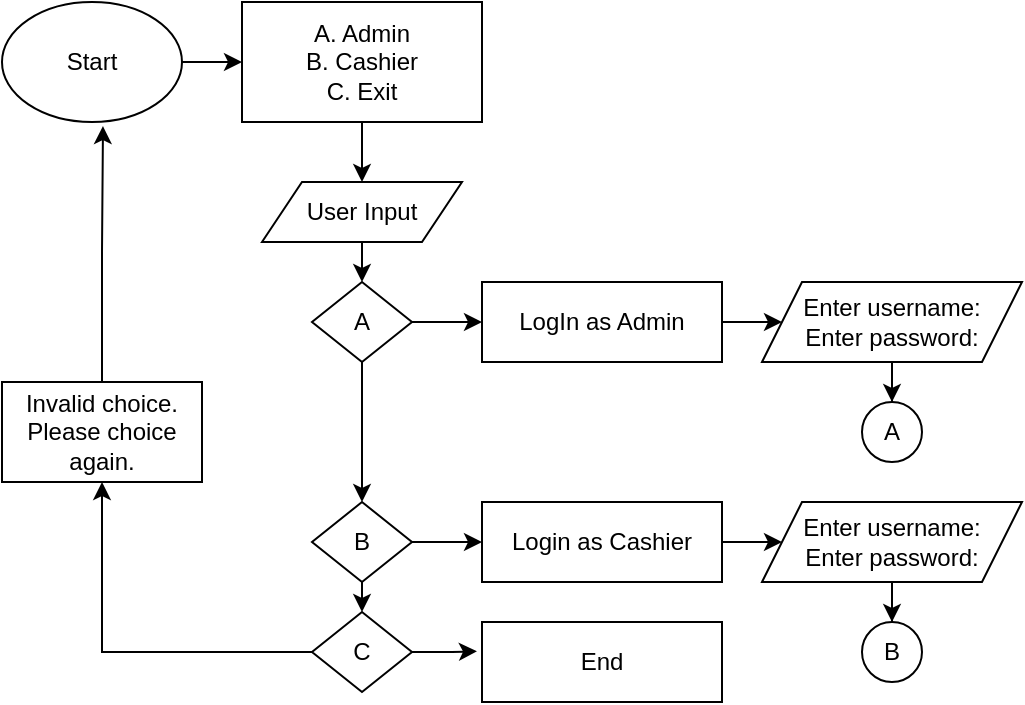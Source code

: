 <mxfile version="21.4.0" type="github" pages="2">
  <diagram name="Page-1" id="m_eHH-MSu-GWOYVyZyrK">
    <mxGraphModel dx="875" dy="484" grid="1" gridSize="10" guides="1" tooltips="1" connect="1" arrows="1" fold="1" page="1" pageScale="1" pageWidth="850" pageHeight="1100" math="0" shadow="0">
      <root>
        <mxCell id="0" />
        <mxCell id="1" parent="0" />
        <mxCell id="VqPdeJ8BtHs-usk4Ci6Z-1" value="Start" style="ellipse;whiteSpace=wrap;html=1;" vertex="1" parent="1">
          <mxGeometry x="20" y="20" width="90" height="60" as="geometry" />
        </mxCell>
        <mxCell id="VqPdeJ8BtHs-usk4Ci6Z-2" value="" style="endArrow=classic;html=1;rounded=0;exitX=1;exitY=0.5;exitDx=0;exitDy=0;" edge="1" parent="1" source="VqPdeJ8BtHs-usk4Ci6Z-1">
          <mxGeometry width="50" height="50" relative="1" as="geometry">
            <mxPoint x="400" y="250" as="sourcePoint" />
            <mxPoint x="140" y="50" as="targetPoint" />
          </mxGeometry>
        </mxCell>
        <mxCell id="VqPdeJ8BtHs-usk4Ci6Z-3" value="A. Admin&lt;br&gt;B. Cashier&lt;br&gt;C. Exit" style="rounded=0;whiteSpace=wrap;html=1;" vertex="1" parent="1">
          <mxGeometry x="140" y="20" width="120" height="60" as="geometry" />
        </mxCell>
        <mxCell id="VqPdeJ8BtHs-usk4Ci6Z-4" value="A" style="rhombus;whiteSpace=wrap;html=1;" vertex="1" parent="1">
          <mxGeometry x="175" y="160" width="50" height="40" as="geometry" />
        </mxCell>
        <mxCell id="VqPdeJ8BtHs-usk4Ci6Z-5" value="B" style="rhombus;whiteSpace=wrap;html=1;" vertex="1" parent="1">
          <mxGeometry x="175" y="270" width="50" height="40" as="geometry" />
        </mxCell>
        <mxCell id="ABrFuW5U9atmz_qEo_-1-21" style="edgeStyle=orthogonalEdgeStyle;rounded=0;orthogonalLoop=1;jettySize=auto;html=1;entryX=-0.021;entryY=0.366;entryDx=0;entryDy=0;entryPerimeter=0;" edge="1" parent="1" source="VqPdeJ8BtHs-usk4Ci6Z-6" target="ABrFuW5U9atmz_qEo_-1-20">
          <mxGeometry relative="1" as="geometry" />
        </mxCell>
        <mxCell id="ABrFuW5U9atmz_qEo_-1-23" style="edgeStyle=orthogonalEdgeStyle;rounded=0;orthogonalLoop=1;jettySize=auto;html=1;entryX=0.5;entryY=1;entryDx=0;entryDy=0;" edge="1" parent="1" source="VqPdeJ8BtHs-usk4Ci6Z-6" target="ABrFuW5U9atmz_qEo_-1-22">
          <mxGeometry relative="1" as="geometry" />
        </mxCell>
        <mxCell id="VqPdeJ8BtHs-usk4Ci6Z-6" value="C" style="rhombus;whiteSpace=wrap;html=1;" vertex="1" parent="1">
          <mxGeometry x="175" y="325" width="50" height="40" as="geometry" />
        </mxCell>
        <mxCell id="VqPdeJ8BtHs-usk4Ci6Z-8" value="" style="endArrow=classic;html=1;rounded=0;exitX=0.5;exitY=1;exitDx=0;exitDy=0;entryX=0.5;entryY=0;entryDx=0;entryDy=0;" edge="1" parent="1" source="VqPdeJ8BtHs-usk4Ci6Z-12" target="VqPdeJ8BtHs-usk4Ci6Z-4">
          <mxGeometry width="50" height="50" relative="1" as="geometry">
            <mxPoint x="120" y="60" as="sourcePoint" />
            <mxPoint x="150" y="60" as="targetPoint" />
          </mxGeometry>
        </mxCell>
        <mxCell id="VqPdeJ8BtHs-usk4Ci6Z-9" value="" style="endArrow=classic;html=1;rounded=0;exitX=0.5;exitY=1;exitDx=0;exitDy=0;entryX=0.5;entryY=0;entryDx=0;entryDy=0;" edge="1" parent="1" source="VqPdeJ8BtHs-usk4Ci6Z-4" target="VqPdeJ8BtHs-usk4Ci6Z-5">
          <mxGeometry width="50" height="50" relative="1" as="geometry">
            <mxPoint x="210" y="90" as="sourcePoint" />
            <mxPoint x="210" y="120" as="targetPoint" />
          </mxGeometry>
        </mxCell>
        <mxCell id="VqPdeJ8BtHs-usk4Ci6Z-10" value="" style="endArrow=classic;html=1;rounded=0;exitX=0.5;exitY=1;exitDx=0;exitDy=0;entryX=0.5;entryY=0;entryDx=0;entryDy=0;" edge="1" parent="1" source="VqPdeJ8BtHs-usk4Ci6Z-5" target="VqPdeJ8BtHs-usk4Ci6Z-6">
          <mxGeometry width="50" height="50" relative="1" as="geometry">
            <mxPoint x="210" y="160" as="sourcePoint" />
            <mxPoint x="210" y="180" as="targetPoint" />
          </mxGeometry>
        </mxCell>
        <mxCell id="VqPdeJ8BtHs-usk4Ci6Z-11" style="edgeStyle=orthogonalEdgeStyle;rounded=0;orthogonalLoop=1;jettySize=auto;html=1;exitX=0.5;exitY=1;exitDx=0;exitDy=0;" edge="1" parent="1" source="VqPdeJ8BtHs-usk4Ci6Z-5" target="VqPdeJ8BtHs-usk4Ci6Z-5">
          <mxGeometry relative="1" as="geometry" />
        </mxCell>
        <mxCell id="VqPdeJ8BtHs-usk4Ci6Z-13" value="" style="endArrow=classic;html=1;rounded=0;exitX=0.5;exitY=1;exitDx=0;exitDy=0;entryX=0.5;entryY=0;entryDx=0;entryDy=0;" edge="1" parent="1" source="VqPdeJ8BtHs-usk4Ci6Z-3" target="VqPdeJ8BtHs-usk4Ci6Z-12">
          <mxGeometry width="50" height="50" relative="1" as="geometry">
            <mxPoint x="200" y="80" as="sourcePoint" />
            <mxPoint x="200" y="170" as="targetPoint" />
          </mxGeometry>
        </mxCell>
        <mxCell id="VqPdeJ8BtHs-usk4Ci6Z-12" value="User Input" style="shape=parallelogram;perimeter=parallelogramPerimeter;whiteSpace=wrap;html=1;fixedSize=1;" vertex="1" parent="1">
          <mxGeometry x="150" y="110" width="100" height="30" as="geometry" />
        </mxCell>
        <mxCell id="ABrFuW5U9atmz_qEo_-1-18" style="edgeStyle=orthogonalEdgeStyle;rounded=0;orthogonalLoop=1;jettySize=auto;html=1;" edge="1" parent="1" source="VqPdeJ8BtHs-usk4Ci6Z-14" target="ABrFuW5U9atmz_qEo_-1-3">
          <mxGeometry relative="1" as="geometry" />
        </mxCell>
        <mxCell id="VqPdeJ8BtHs-usk4Ci6Z-14" value="LogIn as Admin" style="rounded=0;whiteSpace=wrap;html=1;" vertex="1" parent="1">
          <mxGeometry x="260" y="160" width="120" height="40" as="geometry" />
        </mxCell>
        <mxCell id="ABrFuW5U9atmz_qEo_-1-17" style="edgeStyle=orthogonalEdgeStyle;rounded=0;orthogonalLoop=1;jettySize=auto;html=1;entryX=0;entryY=0.5;entryDx=0;entryDy=0;" edge="1" parent="1" source="VqPdeJ8BtHs-usk4Ci6Z-16" target="ABrFuW5U9atmz_qEo_-1-4">
          <mxGeometry relative="1" as="geometry" />
        </mxCell>
        <mxCell id="VqPdeJ8BtHs-usk4Ci6Z-16" value="Login as Cashier" style="rounded=0;whiteSpace=wrap;html=1;" vertex="1" parent="1">
          <mxGeometry x="260" y="270" width="120" height="40" as="geometry" />
        </mxCell>
        <mxCell id="ABrFuW5U9atmz_qEo_-1-1" value="" style="endArrow=classic;html=1;rounded=0;exitX=1;exitY=0.5;exitDx=0;exitDy=0;entryX=0;entryY=0.5;entryDx=0;entryDy=0;" edge="1" parent="1" source="VqPdeJ8BtHs-usk4Ci6Z-4" target="VqPdeJ8BtHs-usk4Ci6Z-14">
          <mxGeometry width="50" height="50" relative="1" as="geometry">
            <mxPoint x="230" y="190" as="sourcePoint" />
            <mxPoint x="280" y="140" as="targetPoint" />
          </mxGeometry>
        </mxCell>
        <mxCell id="ABrFuW5U9atmz_qEo_-1-2" value="" style="endArrow=classic;html=1;rounded=0;exitX=1;exitY=0.5;exitDx=0;exitDy=0;entryX=0;entryY=0.5;entryDx=0;entryDy=0;" edge="1" parent="1" source="VqPdeJ8BtHs-usk4Ci6Z-5" target="VqPdeJ8BtHs-usk4Ci6Z-16">
          <mxGeometry width="50" height="50" relative="1" as="geometry">
            <mxPoint x="235" y="190" as="sourcePoint" />
            <mxPoint x="280" y="190" as="targetPoint" />
          </mxGeometry>
        </mxCell>
        <mxCell id="ABrFuW5U9atmz_qEo_-1-7" value="" style="edgeStyle=orthogonalEdgeStyle;rounded=0;orthogonalLoop=1;jettySize=auto;html=1;" edge="1" parent="1" source="ABrFuW5U9atmz_qEo_-1-3" target="ABrFuW5U9atmz_qEo_-1-5">
          <mxGeometry relative="1" as="geometry" />
        </mxCell>
        <mxCell id="ABrFuW5U9atmz_qEo_-1-3" value="Enter username:&lt;br&gt;Enter password:" style="shape=parallelogram;perimeter=parallelogramPerimeter;whiteSpace=wrap;html=1;fixedSize=1;" vertex="1" parent="1">
          <mxGeometry x="400" y="160" width="130" height="40" as="geometry" />
        </mxCell>
        <mxCell id="ABrFuW5U9atmz_qEo_-1-8" style="edgeStyle=orthogonalEdgeStyle;rounded=0;orthogonalLoop=1;jettySize=auto;html=1;exitX=0.5;exitY=1;exitDx=0;exitDy=0;" edge="1" parent="1" source="ABrFuW5U9atmz_qEo_-1-4">
          <mxGeometry relative="1" as="geometry">
            <mxPoint x="464.966" y="300" as="targetPoint" />
          </mxGeometry>
        </mxCell>
        <mxCell id="ABrFuW5U9atmz_qEo_-1-11" value="" style="edgeStyle=orthogonalEdgeStyle;rounded=0;orthogonalLoop=1;jettySize=auto;html=1;" edge="1" parent="1" source="ABrFuW5U9atmz_qEo_-1-4" target="ABrFuW5U9atmz_qEo_-1-9">
          <mxGeometry relative="1" as="geometry" />
        </mxCell>
        <mxCell id="ABrFuW5U9atmz_qEo_-1-4" value="Enter username:&lt;br&gt;Enter password:" style="shape=parallelogram;perimeter=parallelogramPerimeter;whiteSpace=wrap;html=1;fixedSize=1;" vertex="1" parent="1">
          <mxGeometry x="400" y="270" width="130" height="40" as="geometry" />
        </mxCell>
        <mxCell id="ABrFuW5U9atmz_qEo_-1-5" value="A" style="ellipse;whiteSpace=wrap;html=1;aspect=fixed;" vertex="1" parent="1">
          <mxGeometry x="450" y="220" width="30" height="30" as="geometry" />
        </mxCell>
        <mxCell id="ABrFuW5U9atmz_qEo_-1-9" value="B" style="ellipse;whiteSpace=wrap;html=1;aspect=fixed;" vertex="1" parent="1">
          <mxGeometry x="450" y="330" width="30" height="30" as="geometry" />
        </mxCell>
        <mxCell id="ABrFuW5U9atmz_qEo_-1-20" value="End" style="rounded=0;whiteSpace=wrap;html=1;" vertex="1" parent="1">
          <mxGeometry x="260" y="330" width="120" height="40" as="geometry" />
        </mxCell>
        <mxCell id="ABrFuW5U9atmz_qEo_-1-24" style="edgeStyle=orthogonalEdgeStyle;rounded=0;orthogonalLoop=1;jettySize=auto;html=1;entryX=0.561;entryY=1.034;entryDx=0;entryDy=0;entryPerimeter=0;" edge="1" parent="1" source="ABrFuW5U9atmz_qEo_-1-22" target="VqPdeJ8BtHs-usk4Ci6Z-1">
          <mxGeometry relative="1" as="geometry" />
        </mxCell>
        <mxCell id="ABrFuW5U9atmz_qEo_-1-22" value="Invalid choice. Please choice again." style="rounded=0;whiteSpace=wrap;html=1;" vertex="1" parent="1">
          <mxGeometry x="20" y="210" width="100" height="50" as="geometry" />
        </mxCell>
      </root>
    </mxGraphModel>
  </diagram>
  <diagram id="QgPWkKT-vPRQ86SJWa-5" name="Page-2">
    <mxGraphModel dx="840" dy="465" grid="1" gridSize="10" guides="1" tooltips="1" connect="1" arrows="1" fold="1" page="1" pageScale="1" pageWidth="850" pageHeight="1100" math="0" shadow="0">
      <root>
        <mxCell id="0" />
        <mxCell id="1" parent="0" />
        <mxCell id="30NWx5J2OHS0f6xrmbn_-1" style="edgeStyle=orthogonalEdgeStyle;rounded=0;orthogonalLoop=1;jettySize=auto;html=1;entryX=0.46;entryY=0.003;entryDx=0;entryDy=0;entryPerimeter=0;" edge="1" parent="1" source="30NWx5J2OHS0f6xrmbn_-2" target="30NWx5J2OHS0f6xrmbn_-3">
          <mxGeometry relative="1" as="geometry" />
        </mxCell>
        <mxCell id="30NWx5J2OHS0f6xrmbn_-2" value="A" style="ellipse;whiteSpace=wrap;html=1;aspect=fixed;" vertex="1" parent="1">
          <mxGeometry x="80" y="10" width="30" height="30" as="geometry" />
        </mxCell>
        <mxCell id="NaYJcHgjdiCeXaKafxIs-2" style="edgeStyle=orthogonalEdgeStyle;rounded=0;orthogonalLoop=1;jettySize=auto;html=1;entryX=0;entryY=0.5;entryDx=0;entryDy=0;" edge="1" parent="1" source="30NWx5J2OHS0f6xrmbn_-3" target="NaYJcHgjdiCeXaKafxIs-1">
          <mxGeometry relative="1" as="geometry" />
        </mxCell>
        <mxCell id="30NWx5J2OHS0f6xrmbn_-3" value="&lt;div style=&quot;&quot;&gt;&lt;span style=&quot;background-color: initial;&quot;&gt;A. Add cashier account&lt;/span&gt;&lt;/div&gt;&lt;div style=&quot;&quot;&gt;&lt;span style=&quot;background-color: initial;&quot;&gt;B. Add item&lt;/span&gt;&lt;/div&gt;&lt;div style=&quot;&quot;&gt;&lt;span style=&quot;background-color: initial;&quot;&gt;C. update quantity&lt;/span&gt;&lt;/div&gt;&lt;div style=&quot;&quot;&gt;&lt;span style=&quot;background-color: initial;&quot;&gt;D. Display Inventory&lt;/span&gt;&lt;/div&gt;&lt;div style=&quot;&quot;&gt;&lt;span style=&quot;background-color: initial;&quot;&gt;E. Return&lt;/span&gt;&lt;/div&gt;&lt;div style=&quot;&quot;&gt;&lt;span style=&quot;background-color: initial;&quot;&gt;F. Exit&lt;/span&gt;&lt;/div&gt;" style="rounded=0;whiteSpace=wrap;html=1;align=left;" vertex="1" parent="1">
          <mxGeometry x="40" y="80" width="120" height="130" as="geometry" />
        </mxCell>
        <mxCell id="30NWx5J2OHS0f6xrmbn_-4" style="edgeStyle=orthogonalEdgeStyle;rounded=0;orthogonalLoop=1;jettySize=auto;html=1;exitX=0.5;exitY=1;exitDx=0;exitDy=0;" edge="1" parent="1" source="30NWx5J2OHS0f6xrmbn_-3" target="30NWx5J2OHS0f6xrmbn_-3">
          <mxGeometry relative="1" as="geometry" />
        </mxCell>
        <mxCell id="JBbioMdj3raHovBFhUb9-1" value="A" style="rhombus;whiteSpace=wrap;html=1;" vertex="1" parent="1">
          <mxGeometry x="320" y="75" width="50" height="40" as="geometry" />
        </mxCell>
        <mxCell id="JBbioMdj3raHovBFhUb9-2" value="B" style="rhombus;whiteSpace=wrap;html=1;" vertex="1" parent="1">
          <mxGeometry x="400" y="75" width="50" height="40" as="geometry" />
        </mxCell>
        <mxCell id="JBbioMdj3raHovBFhUb9-3" value="E" style="rhombus;whiteSpace=wrap;html=1;" vertex="1" parent="1">
          <mxGeometry x="640" y="80" width="50" height="40" as="geometry" />
        </mxCell>
        <mxCell id="JBbioMdj3raHovBFhUb9-4" value="C" style="rhombus;whiteSpace=wrap;html=1;" vertex="1" parent="1">
          <mxGeometry x="480" y="75" width="50" height="40" as="geometry" />
        </mxCell>
        <mxCell id="JBbioMdj3raHovBFhUb9-5" value="D" style="rhombus;whiteSpace=wrap;html=1;" vertex="1" parent="1">
          <mxGeometry x="560" y="75" width="50" height="40" as="geometry" />
        </mxCell>
        <mxCell id="JBbioMdj3raHovBFhUb9-7" value="F" style="rhombus;whiteSpace=wrap;html=1;" vertex="1" parent="1">
          <mxGeometry x="720" y="80" width="50" height="40" as="geometry" />
        </mxCell>
        <mxCell id="NaYJcHgjdiCeXaKafxIs-1" value="User Input" style="shape=parallelogram;perimeter=parallelogramPerimeter;whiteSpace=wrap;html=1;fixedSize=1;" vertex="1" parent="1">
          <mxGeometry x="210" y="80" width="100" height="30" as="geometry" />
        </mxCell>
        <mxCell id="NaYJcHgjdiCeXaKafxIs-16" value="" style="endArrow=none;html=1;rounded=0;" edge="1" parent="1">
          <mxGeometry width="50" height="50" relative="1" as="geometry">
            <mxPoint x="260" y="80" as="sourcePoint" />
            <mxPoint x="260" y="40" as="targetPoint" />
          </mxGeometry>
        </mxCell>
        <mxCell id="NaYJcHgjdiCeXaKafxIs-17" value="" style="endArrow=none;html=1;rounded=0;" edge="1" parent="1">
          <mxGeometry width="50" height="50" relative="1" as="geometry">
            <mxPoint x="750" y="40" as="sourcePoint" />
            <mxPoint x="260" y="40" as="targetPoint" />
          </mxGeometry>
        </mxCell>
        <mxCell id="NaYJcHgjdiCeXaKafxIs-18" value="" style="endArrow=classic;html=1;rounded=0;entryX=0.5;entryY=0;entryDx=0;entryDy=0;" edge="1" parent="1" target="JBbioMdj3raHovBFhUb9-1">
          <mxGeometry width="50" height="50" relative="1" as="geometry">
            <mxPoint x="345" y="40" as="sourcePoint" />
            <mxPoint x="390" y="30" as="targetPoint" />
          </mxGeometry>
        </mxCell>
        <mxCell id="NaYJcHgjdiCeXaKafxIs-19" value="" style="endArrow=classic;html=1;rounded=0;entryX=0.5;entryY=0;entryDx=0;entryDy=0;" edge="1" parent="1" target="JBbioMdj3raHovBFhUb9-2">
          <mxGeometry width="50" height="50" relative="1" as="geometry">
            <mxPoint x="425" y="40" as="sourcePoint" />
            <mxPoint x="355" y="85" as="targetPoint" />
          </mxGeometry>
        </mxCell>
        <mxCell id="NaYJcHgjdiCeXaKafxIs-20" value="" style="endArrow=classic;html=1;rounded=0;entryX=0.5;entryY=0;entryDx=0;entryDy=0;" edge="1" parent="1" target="JBbioMdj3raHovBFhUb9-4">
          <mxGeometry width="50" height="50" relative="1" as="geometry">
            <mxPoint x="505" y="40" as="sourcePoint" />
            <mxPoint x="435" y="85" as="targetPoint" />
          </mxGeometry>
        </mxCell>
        <mxCell id="NaYJcHgjdiCeXaKafxIs-21" value="" style="endArrow=classic;html=1;rounded=0;entryX=0.5;entryY=0;entryDx=0;entryDy=0;" edge="1" parent="1" target="JBbioMdj3raHovBFhUb9-5">
          <mxGeometry width="50" height="50" relative="1" as="geometry">
            <mxPoint x="585" y="40" as="sourcePoint" />
            <mxPoint x="515" y="85" as="targetPoint" />
          </mxGeometry>
        </mxCell>
        <mxCell id="NaYJcHgjdiCeXaKafxIs-22" value="" style="endArrow=classic;html=1;rounded=0;entryX=0.5;entryY=0;entryDx=0;entryDy=0;" edge="1" parent="1" target="JBbioMdj3raHovBFhUb9-3">
          <mxGeometry width="50" height="50" relative="1" as="geometry">
            <mxPoint x="665" y="40" as="sourcePoint" />
            <mxPoint x="595" y="85" as="targetPoint" />
          </mxGeometry>
        </mxCell>
        <mxCell id="NaYJcHgjdiCeXaKafxIs-23" value="" style="endArrow=classic;html=1;rounded=0;entryX=0.5;entryY=0;entryDx=0;entryDy=0;" edge="1" parent="1" target="JBbioMdj3raHovBFhUb9-7">
          <mxGeometry width="50" height="50" relative="1" as="geometry">
            <mxPoint x="745" y="40" as="sourcePoint" />
            <mxPoint x="675" y="90" as="targetPoint" />
          </mxGeometry>
        </mxCell>
      </root>
    </mxGraphModel>
  </diagram>
</mxfile>

